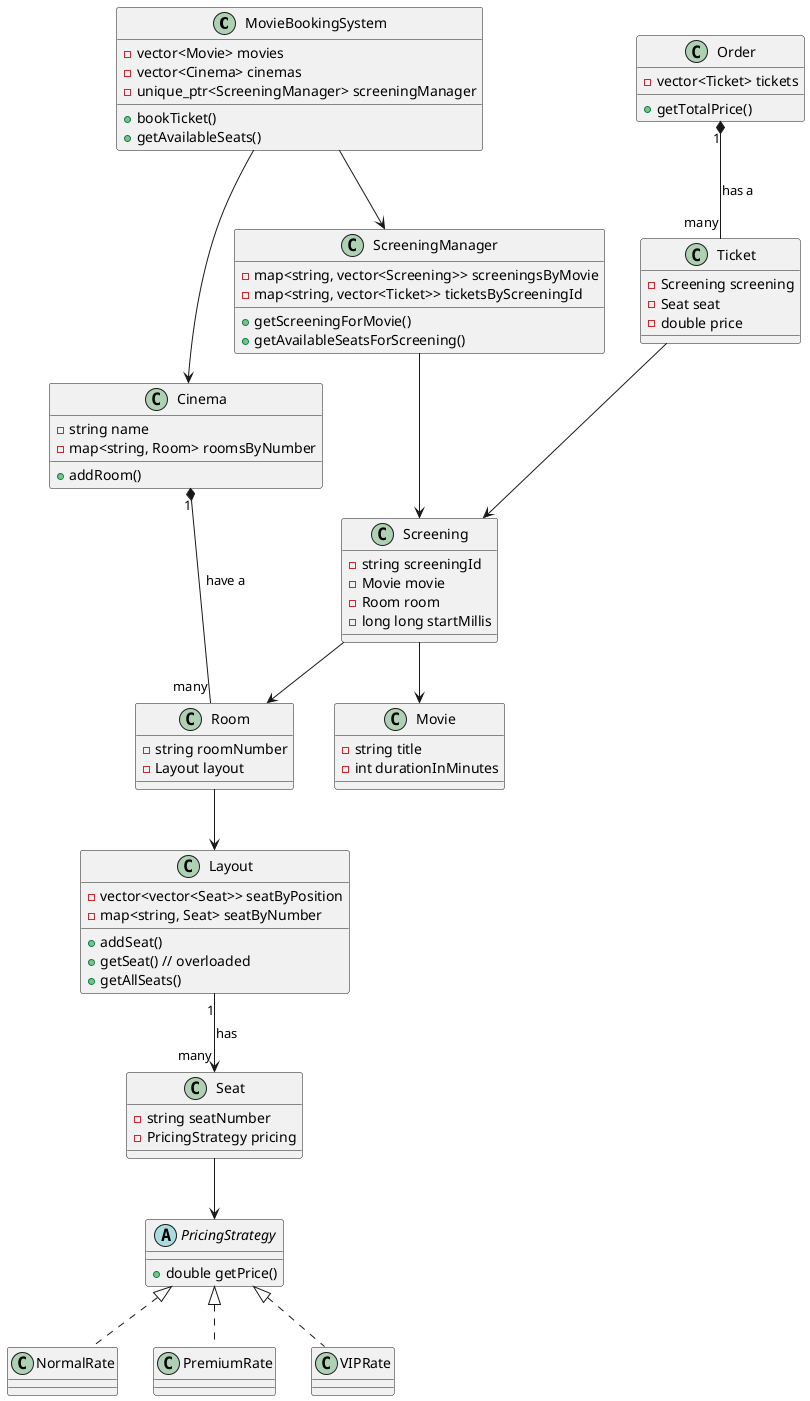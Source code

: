 @startuml
class MovieBookingSystem {
    - vector<Movie> movies
    - vector<Cinema> cinemas
    - unique_ptr<ScreeningManager> screeningManager
    + bookTicket()
    + getAvailableSeats()
}
MovieBookingSystem --> ScreeningManager
MovieBookingSystem --> Cinema

class Order {
    - vector<Ticket> tickets
    + getTotalPrice()
}
Order "1" *-- "many" Ticket: has a

class ScreeningManager {
    - map<string, vector<Screening>> screeningsByMovie
    - map<string, vector<Ticket>> ticketsByScreeningId
    + getScreeningForMovie()
    + getAvailableSeatsForScreening()
}
ScreeningManager --> Screening

class Ticket {
    - Screening screening
    - Seat seat
    - double price
}
Ticket --> Screening

class Cinema {
    - string name
    - map<string, Room> roomsByNumber
    + addRoom()
}
Cinema "1" *-- "many" Room: have a

class Screening {
    - string screeningId
    - Movie movie
    - Room room
    - long long startMillis
}
Screening --> Movie
Screening --> Room

class Movie {
    - string title
    - int durationInMinutes
}

class Room {
    - string roomNumber
    - Layout layout
}
Room --> Layout

class Layout {
    - vector<vector<Seat>> seatByPosition
    - map<string, Seat> seatByNumber
    + addSeat()
    + getSeat() // overloaded
    + getAllSeats()
}
Layout "1" --> "many" Seat: has

class Seat {
    - string seatNumber
    - PricingStrategy pricing
}
Seat --> PricingStrategy

abstract PricingStrategy {
    + double getPrice()
}
class NormalRate implements PricingStrategy
class PremiumRate implements PricingStrategy
class VIPRate implements PricingStrategy
@enduml